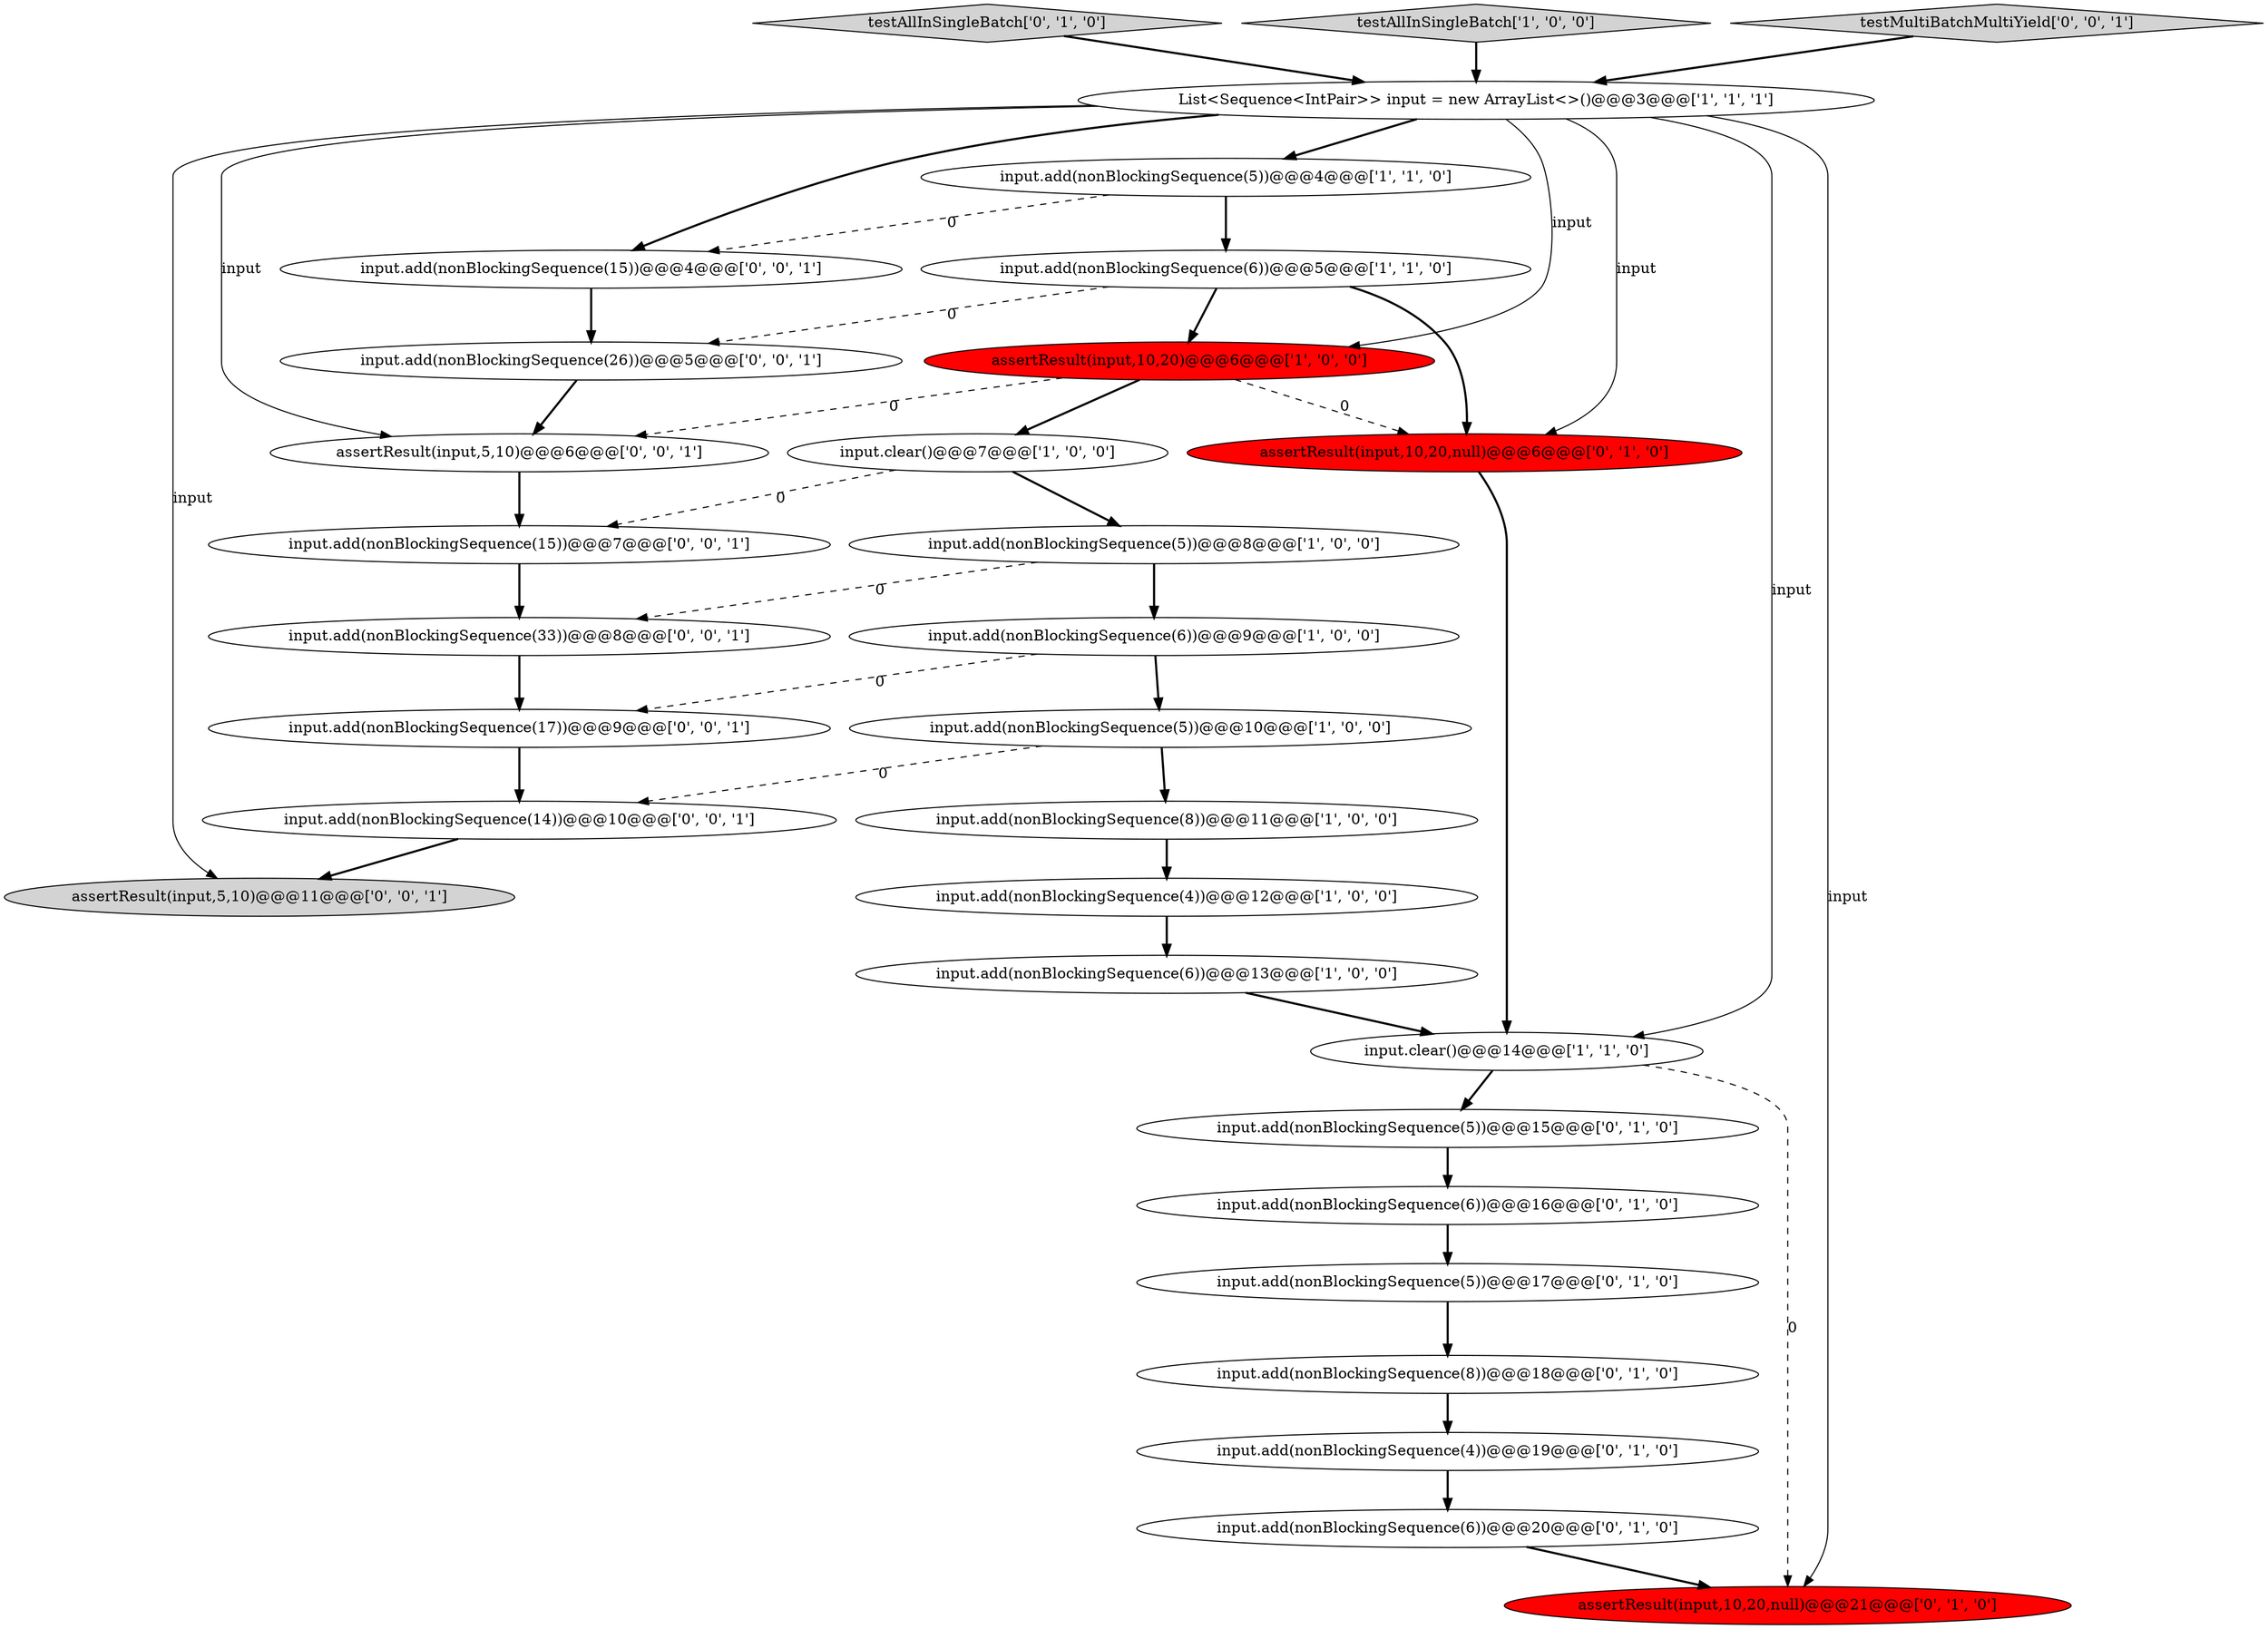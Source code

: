 digraph {
29 [style = filled, label = "assertResult(input,5,10)@@@6@@@['0', '0', '1']", fillcolor = white, shape = ellipse image = "AAA0AAABBB3BBB"];
9 [style = filled, label = "input.add(nonBlockingSequence(5))@@@8@@@['1', '0', '0']", fillcolor = white, shape = ellipse image = "AAA0AAABBB1BBB"];
23 [style = filled, label = "input.add(nonBlockingSequence(33))@@@8@@@['0', '0', '1']", fillcolor = white, shape = ellipse image = "AAA0AAABBB3BBB"];
18 [style = filled, label = "assertResult(input,10,20,null)@@@21@@@['0', '1', '0']", fillcolor = red, shape = ellipse image = "AAA1AAABBB2BBB"];
14 [style = filled, label = "input.add(nonBlockingSequence(6))@@@20@@@['0', '1', '0']", fillcolor = white, shape = ellipse image = "AAA0AAABBB2BBB"];
1 [style = filled, label = "input.add(nonBlockingSequence(6))@@@13@@@['1', '0', '0']", fillcolor = white, shape = ellipse image = "AAA0AAABBB1BBB"];
7 [style = filled, label = "input.clear()@@@7@@@['1', '0', '0']", fillcolor = white, shape = ellipse image = "AAA0AAABBB1BBB"];
17 [style = filled, label = "testAllInSingleBatch['0', '1', '0']", fillcolor = lightgray, shape = diamond image = "AAA0AAABBB2BBB"];
28 [style = filled, label = "input.add(nonBlockingSequence(17))@@@9@@@['0', '0', '1']", fillcolor = white, shape = ellipse image = "AAA0AAABBB3BBB"];
11 [style = filled, label = "List<Sequence<IntPair>> input = new ArrayList<>()@@@3@@@['1', '1', '1']", fillcolor = white, shape = ellipse image = "AAA0AAABBB1BBB"];
26 [style = filled, label = "input.add(nonBlockingSequence(26))@@@5@@@['0', '0', '1']", fillcolor = white, shape = ellipse image = "AAA0AAABBB3BBB"];
4 [style = filled, label = "input.add(nonBlockingSequence(5))@@@10@@@['1', '0', '0']", fillcolor = white, shape = ellipse image = "AAA0AAABBB1BBB"];
22 [style = filled, label = "input.add(nonBlockingSequence(14))@@@10@@@['0', '0', '1']", fillcolor = white, shape = ellipse image = "AAA0AAABBB3BBB"];
30 [style = filled, label = "input.add(nonBlockingSequence(15))@@@7@@@['0', '0', '1']", fillcolor = white, shape = ellipse image = "AAA0AAABBB3BBB"];
10 [style = filled, label = "testAllInSingleBatch['1', '0', '0']", fillcolor = lightgray, shape = diamond image = "AAA0AAABBB1BBB"];
19 [style = filled, label = "input.add(nonBlockingSequence(5))@@@15@@@['0', '1', '0']", fillcolor = white, shape = ellipse image = "AAA0AAABBB2BBB"];
27 [style = filled, label = "testMultiBatchMultiYield['0', '0', '1']", fillcolor = lightgray, shape = diamond image = "AAA0AAABBB3BBB"];
15 [style = filled, label = "input.add(nonBlockingSequence(4))@@@19@@@['0', '1', '0']", fillcolor = white, shape = ellipse image = "AAA0AAABBB2BBB"];
12 [style = filled, label = "input.add(nonBlockingSequence(6))@@@9@@@['1', '0', '0']", fillcolor = white, shape = ellipse image = "AAA0AAABBB1BBB"];
3 [style = filled, label = "input.add(nonBlockingSequence(8))@@@11@@@['1', '0', '0']", fillcolor = white, shape = ellipse image = "AAA0AAABBB1BBB"];
25 [style = filled, label = "input.add(nonBlockingSequence(15))@@@4@@@['0', '0', '1']", fillcolor = white, shape = ellipse image = "AAA0AAABBB3BBB"];
6 [style = filled, label = "input.add(nonBlockingSequence(6))@@@5@@@['1', '1', '0']", fillcolor = white, shape = ellipse image = "AAA0AAABBB1BBB"];
0 [style = filled, label = "assertResult(input,10,20)@@@6@@@['1', '0', '0']", fillcolor = red, shape = ellipse image = "AAA1AAABBB1BBB"];
2 [style = filled, label = "input.add(nonBlockingSequence(4))@@@12@@@['1', '0', '0']", fillcolor = white, shape = ellipse image = "AAA0AAABBB1BBB"];
8 [style = filled, label = "input.clear()@@@14@@@['1', '1', '0']", fillcolor = white, shape = ellipse image = "AAA0AAABBB1BBB"];
5 [style = filled, label = "input.add(nonBlockingSequence(5))@@@4@@@['1', '1', '0']", fillcolor = white, shape = ellipse image = "AAA0AAABBB1BBB"];
20 [style = filled, label = "assertResult(input,10,20,null)@@@6@@@['0', '1', '0']", fillcolor = red, shape = ellipse image = "AAA1AAABBB2BBB"];
13 [style = filled, label = "input.add(nonBlockingSequence(6))@@@16@@@['0', '1', '0']", fillcolor = white, shape = ellipse image = "AAA0AAABBB2BBB"];
16 [style = filled, label = "input.add(nonBlockingSequence(5))@@@17@@@['0', '1', '0']", fillcolor = white, shape = ellipse image = "AAA0AAABBB2BBB"];
24 [style = filled, label = "assertResult(input,5,10)@@@11@@@['0', '0', '1']", fillcolor = lightgray, shape = ellipse image = "AAA0AAABBB3BBB"];
21 [style = filled, label = "input.add(nonBlockingSequence(8))@@@18@@@['0', '1', '0']", fillcolor = white, shape = ellipse image = "AAA0AAABBB2BBB"];
4->3 [style = bold, label=""];
1->8 [style = bold, label=""];
11->0 [style = solid, label="input"];
15->14 [style = bold, label=""];
29->30 [style = bold, label=""];
2->1 [style = bold, label=""];
8->19 [style = bold, label=""];
21->15 [style = bold, label=""];
26->29 [style = bold, label=""];
30->23 [style = bold, label=""];
11->24 [style = solid, label="input"];
6->0 [style = bold, label=""];
5->25 [style = dashed, label="0"];
4->22 [style = dashed, label="0"];
0->20 [style = dashed, label="0"];
13->16 [style = bold, label=""];
17->11 [style = bold, label=""];
9->23 [style = dashed, label="0"];
11->8 [style = solid, label="input"];
0->7 [style = bold, label=""];
23->28 [style = bold, label=""];
7->9 [style = bold, label=""];
6->20 [style = bold, label=""];
11->5 [style = bold, label=""];
20->8 [style = bold, label=""];
11->20 [style = solid, label="input"];
5->6 [style = bold, label=""];
3->2 [style = bold, label=""];
12->4 [style = bold, label=""];
19->13 [style = bold, label=""];
27->11 [style = bold, label=""];
6->26 [style = dashed, label="0"];
16->21 [style = bold, label=""];
12->28 [style = dashed, label="0"];
7->30 [style = dashed, label="0"];
25->26 [style = bold, label=""];
0->29 [style = dashed, label="0"];
8->18 [style = dashed, label="0"];
14->18 [style = bold, label=""];
9->12 [style = bold, label=""];
22->24 [style = bold, label=""];
11->18 [style = solid, label="input"];
11->29 [style = solid, label="input"];
28->22 [style = bold, label=""];
11->25 [style = bold, label=""];
10->11 [style = bold, label=""];
}

